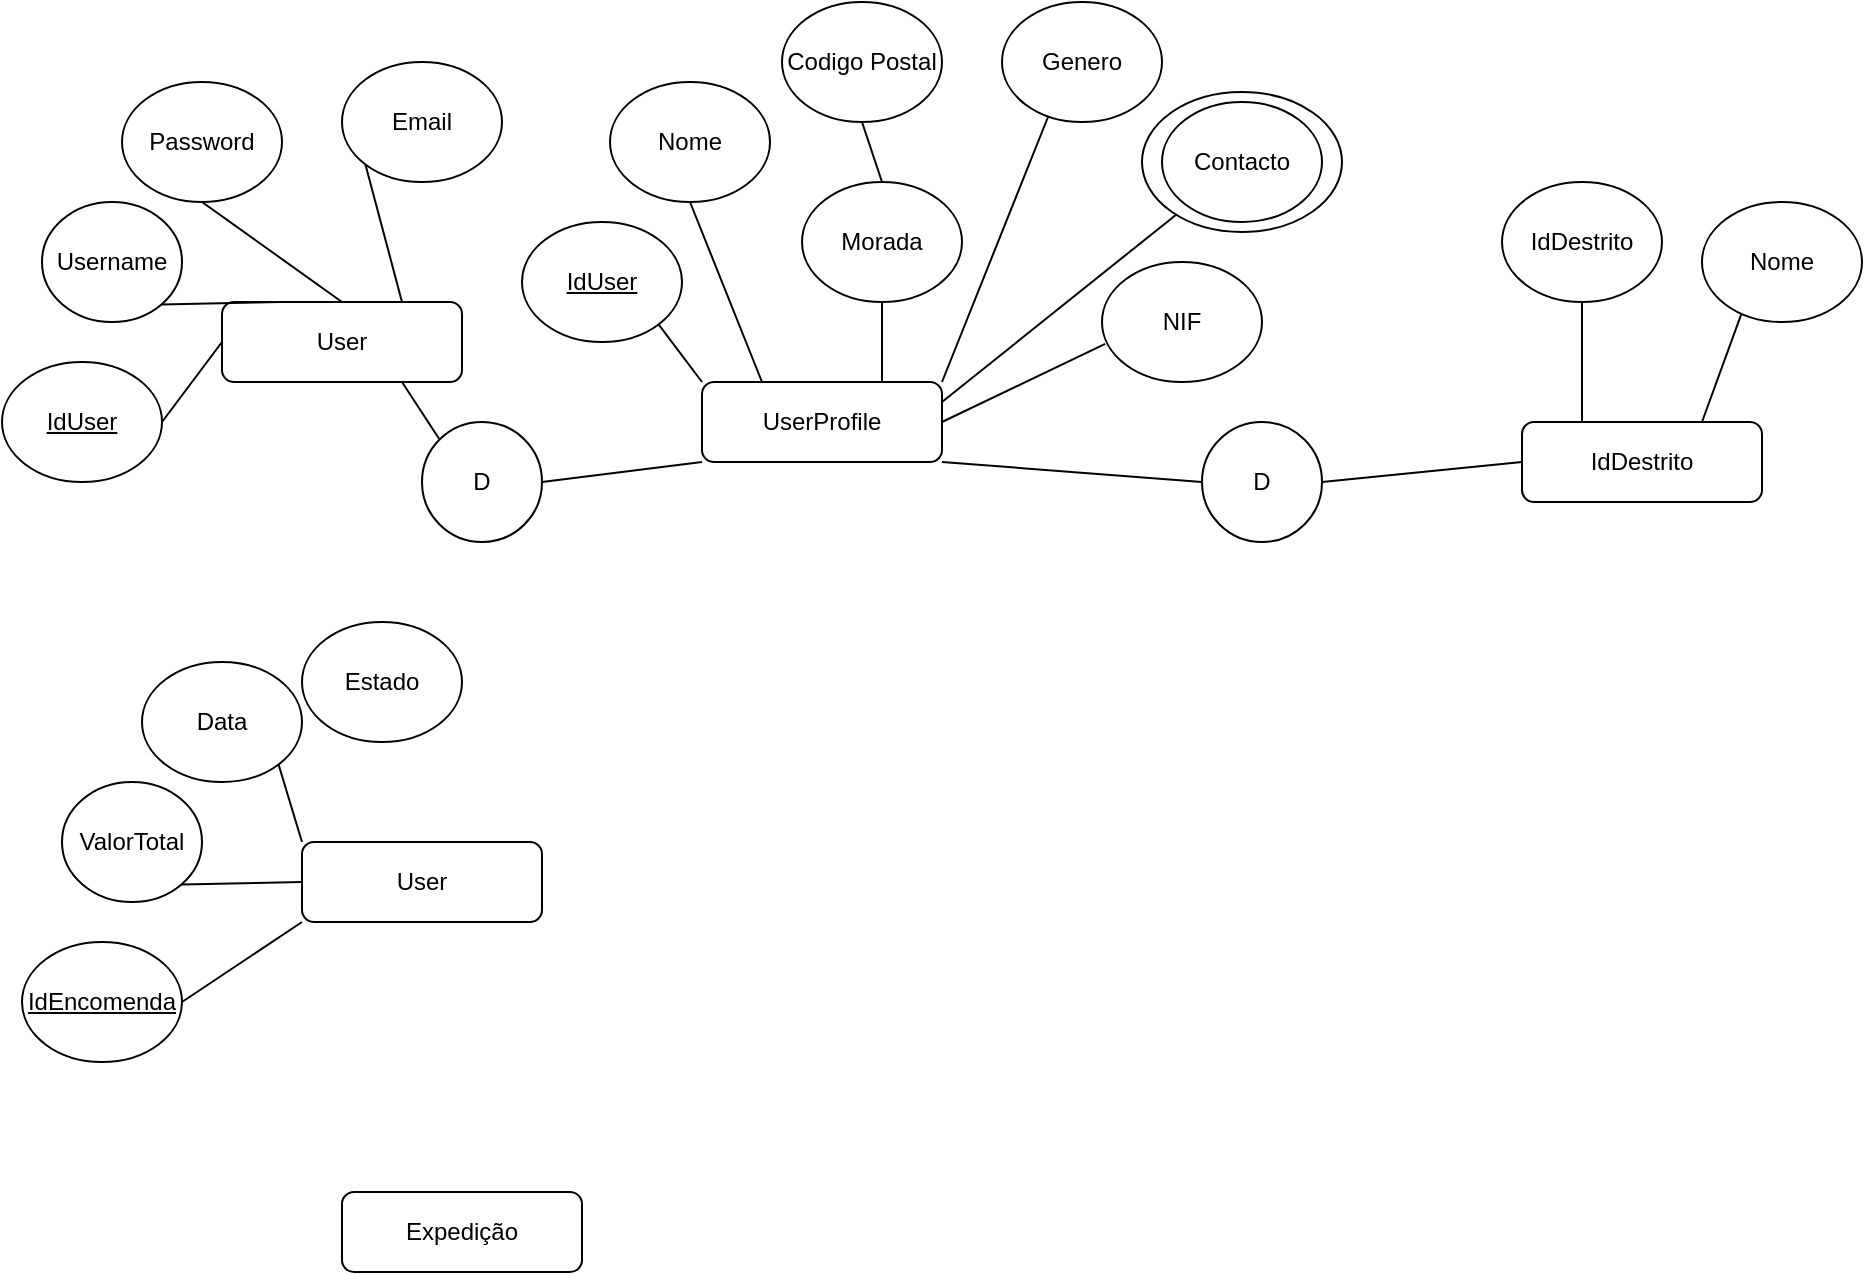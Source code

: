 <mxfile version="20.4.1" type="device"><diagram id="C5RBs43oDa-KdzZeNtuy" name="Page-1"><mxGraphModel dx="997" dy="1740" grid="1" gridSize="10" guides="1" tooltips="1" connect="1" arrows="1" fold="1" page="1" pageScale="1" pageWidth="827" pageHeight="1169" math="0" shadow="0"><root><mxCell id="WIyWlLk6GJQsqaUBKTNV-0"/><mxCell id="WIyWlLk6GJQsqaUBKTNV-1" parent="WIyWlLk6GJQsqaUBKTNV-0"/><mxCell id="a5UELcq_bgvVEZWwusYI-22" style="edgeStyle=none;rounded=0;orthogonalLoop=1;jettySize=auto;html=1;exitX=0.75;exitY=1;exitDx=0;exitDy=0;entryX=0;entryY=0;entryDx=0;entryDy=0;endArrow=none;endFill=0;" edge="1" parent="WIyWlLk6GJQsqaUBKTNV-1" source="WIyWlLk6GJQsqaUBKTNV-3" target="a5UELcq_bgvVEZWwusYI-20"><mxGeometry relative="1" as="geometry"/></mxCell><mxCell id="WIyWlLk6GJQsqaUBKTNV-3" value="User" style="rounded=1;whiteSpace=wrap;html=1;fontSize=12;glass=0;strokeWidth=1;shadow=0;" parent="WIyWlLk6GJQsqaUBKTNV-1" vertex="1"><mxGeometry x="140" y="120" width="120" height="40" as="geometry"/></mxCell><mxCell id="a5UELcq_bgvVEZWwusYI-24" style="edgeStyle=none;rounded=0;orthogonalLoop=1;jettySize=auto;html=1;exitX=1;exitY=1;exitDx=0;exitDy=0;entryX=0;entryY=0.5;entryDx=0;entryDy=0;endArrow=none;endFill=0;" edge="1" parent="WIyWlLk6GJQsqaUBKTNV-1" source="WIyWlLk6GJQsqaUBKTNV-11" target="a5UELcq_bgvVEZWwusYI-21"><mxGeometry relative="1" as="geometry"/></mxCell><mxCell id="a5UELcq_bgvVEZWwusYI-26" style="edgeStyle=none;rounded=0;orthogonalLoop=1;jettySize=auto;html=1;exitX=0;exitY=0;exitDx=0;exitDy=0;entryX=1;entryY=1;entryDx=0;entryDy=0;endArrow=none;endFill=0;" edge="1" parent="WIyWlLk6GJQsqaUBKTNV-1" source="WIyWlLk6GJQsqaUBKTNV-11" target="a5UELcq_bgvVEZWwusYI-10"><mxGeometry relative="1" as="geometry"/></mxCell><mxCell id="a5UELcq_bgvVEZWwusYI-27" style="edgeStyle=none;rounded=0;orthogonalLoop=1;jettySize=auto;html=1;exitX=0.25;exitY=0;exitDx=0;exitDy=0;entryX=0.5;entryY=1;entryDx=0;entryDy=0;endArrow=none;endFill=0;" edge="1" parent="WIyWlLk6GJQsqaUBKTNV-1" source="WIyWlLk6GJQsqaUBKTNV-11" target="a5UELcq_bgvVEZWwusYI-9"><mxGeometry relative="1" as="geometry"/></mxCell><mxCell id="a5UELcq_bgvVEZWwusYI-28" style="edgeStyle=none;rounded=0;orthogonalLoop=1;jettySize=auto;html=1;exitX=0.75;exitY=0;exitDx=0;exitDy=0;entryX=0.5;entryY=1;entryDx=0;entryDy=0;endArrow=none;endFill=0;" edge="1" parent="WIyWlLk6GJQsqaUBKTNV-1" source="WIyWlLk6GJQsqaUBKTNV-11" target="a5UELcq_bgvVEZWwusYI-11"><mxGeometry relative="1" as="geometry"/></mxCell><mxCell id="a5UELcq_bgvVEZWwusYI-30" style="edgeStyle=none;rounded=0;orthogonalLoop=1;jettySize=auto;html=1;exitX=1;exitY=0;exitDx=0;exitDy=0;entryX=0.29;entryY=0.95;entryDx=0;entryDy=0;entryPerimeter=0;endArrow=none;endFill=0;" edge="1" parent="WIyWlLk6GJQsqaUBKTNV-1" source="WIyWlLk6GJQsqaUBKTNV-11" target="a5UELcq_bgvVEZWwusYI-13"><mxGeometry relative="1" as="geometry"/></mxCell><mxCell id="a5UELcq_bgvVEZWwusYI-31" style="edgeStyle=none;rounded=0;orthogonalLoop=1;jettySize=auto;html=1;exitX=1;exitY=0.25;exitDx=0;exitDy=0;endArrow=none;endFill=0;" edge="1" parent="WIyWlLk6GJQsqaUBKTNV-1" source="WIyWlLk6GJQsqaUBKTNV-11" target="a5UELcq_bgvVEZWwusYI-16"><mxGeometry relative="1" as="geometry"/></mxCell><mxCell id="a5UELcq_bgvVEZWwusYI-32" style="edgeStyle=none;rounded=0;orthogonalLoop=1;jettySize=auto;html=1;exitX=1;exitY=0.5;exitDx=0;exitDy=0;entryX=0.02;entryY=0.683;entryDx=0;entryDy=0;entryPerimeter=0;endArrow=none;endFill=0;" edge="1" parent="WIyWlLk6GJQsqaUBKTNV-1" source="WIyWlLk6GJQsqaUBKTNV-11" target="a5UELcq_bgvVEZWwusYI-14"><mxGeometry relative="1" as="geometry"/></mxCell><mxCell id="WIyWlLk6GJQsqaUBKTNV-11" value="UserProfile" style="rounded=1;whiteSpace=wrap;html=1;fontSize=12;glass=0;strokeWidth=1;shadow=0;" parent="WIyWlLk6GJQsqaUBKTNV-1" vertex="1"><mxGeometry x="380" y="160" width="120" height="40" as="geometry"/></mxCell><mxCell id="a5UELcq_bgvVEZWwusYI-5" style="edgeStyle=none;rounded=0;orthogonalLoop=1;jettySize=auto;html=1;exitX=1;exitY=0.5;exitDx=0;exitDy=0;entryX=0;entryY=0.5;entryDx=0;entryDy=0;endArrow=none;endFill=0;" edge="1" parent="WIyWlLk6GJQsqaUBKTNV-1" source="a5UELcq_bgvVEZWwusYI-0" target="WIyWlLk6GJQsqaUBKTNV-3"><mxGeometry relative="1" as="geometry"/></mxCell><mxCell id="a5UELcq_bgvVEZWwusYI-0" value="&lt;u&gt;IdUser&lt;/u&gt;" style="ellipse;whiteSpace=wrap;html=1;" vertex="1" parent="WIyWlLk6GJQsqaUBKTNV-1"><mxGeometry x="30" y="150" width="80" height="60" as="geometry"/></mxCell><mxCell id="a5UELcq_bgvVEZWwusYI-7" style="edgeStyle=none;rounded=0;orthogonalLoop=1;jettySize=auto;html=1;exitX=0.5;exitY=1;exitDx=0;exitDy=0;entryX=0.5;entryY=0;entryDx=0;entryDy=0;endArrow=none;endFill=0;" edge="1" parent="WIyWlLk6GJQsqaUBKTNV-1" source="a5UELcq_bgvVEZWwusYI-1" target="WIyWlLk6GJQsqaUBKTNV-3"><mxGeometry relative="1" as="geometry"/></mxCell><mxCell id="a5UELcq_bgvVEZWwusYI-1" value="Password" style="ellipse;whiteSpace=wrap;html=1;" vertex="1" parent="WIyWlLk6GJQsqaUBKTNV-1"><mxGeometry x="90" y="10" width="80" height="60" as="geometry"/></mxCell><mxCell id="a5UELcq_bgvVEZWwusYI-8" style="edgeStyle=none;rounded=0;orthogonalLoop=1;jettySize=auto;html=1;exitX=0;exitY=1;exitDx=0;exitDy=0;entryX=0.75;entryY=0;entryDx=0;entryDy=0;endArrow=none;endFill=0;" edge="1" parent="WIyWlLk6GJQsqaUBKTNV-1" source="a5UELcq_bgvVEZWwusYI-2" target="WIyWlLk6GJQsqaUBKTNV-3"><mxGeometry relative="1" as="geometry"/></mxCell><mxCell id="a5UELcq_bgvVEZWwusYI-2" value="Email" style="ellipse;whiteSpace=wrap;html=1;" vertex="1" parent="WIyWlLk6GJQsqaUBKTNV-1"><mxGeometry x="200" width="80" height="60" as="geometry"/></mxCell><mxCell id="a5UELcq_bgvVEZWwusYI-6" style="edgeStyle=none;rounded=0;orthogonalLoop=1;jettySize=auto;html=1;exitX=1;exitY=1;exitDx=0;exitDy=0;entryX=0.25;entryY=0;entryDx=0;entryDy=0;endArrow=none;endFill=0;" edge="1" parent="WIyWlLk6GJQsqaUBKTNV-1" source="a5UELcq_bgvVEZWwusYI-4" target="WIyWlLk6GJQsqaUBKTNV-3"><mxGeometry relative="1" as="geometry"/></mxCell><mxCell id="a5UELcq_bgvVEZWwusYI-4" value="Username" style="ellipse;whiteSpace=wrap;html=1;" vertex="1" parent="WIyWlLk6GJQsqaUBKTNV-1"><mxGeometry x="50" y="70" width="70" height="60" as="geometry"/></mxCell><mxCell id="a5UELcq_bgvVEZWwusYI-9" value="Nome" style="ellipse;whiteSpace=wrap;html=1;" vertex="1" parent="WIyWlLk6GJQsqaUBKTNV-1"><mxGeometry x="334" y="10" width="80" height="60" as="geometry"/></mxCell><mxCell id="a5UELcq_bgvVEZWwusYI-10" value="&lt;u&gt;IdUser&lt;/u&gt;" style="ellipse;whiteSpace=wrap;html=1;" vertex="1" parent="WIyWlLk6GJQsqaUBKTNV-1"><mxGeometry x="290" y="80" width="80" height="60" as="geometry"/></mxCell><mxCell id="a5UELcq_bgvVEZWwusYI-29" style="edgeStyle=none;rounded=0;orthogonalLoop=1;jettySize=auto;html=1;exitX=0.5;exitY=0;exitDx=0;exitDy=0;entryX=0.5;entryY=1;entryDx=0;entryDy=0;endArrow=none;endFill=0;" edge="1" parent="WIyWlLk6GJQsqaUBKTNV-1" source="a5UELcq_bgvVEZWwusYI-11" target="a5UELcq_bgvVEZWwusYI-12"><mxGeometry relative="1" as="geometry"/></mxCell><mxCell id="a5UELcq_bgvVEZWwusYI-11" value="Morada" style="ellipse;whiteSpace=wrap;html=1;" vertex="1" parent="WIyWlLk6GJQsqaUBKTNV-1"><mxGeometry x="430" y="60" width="80" height="60" as="geometry"/></mxCell><mxCell id="a5UELcq_bgvVEZWwusYI-12" value="Codigo Postal" style="ellipse;whiteSpace=wrap;html=1;" vertex="1" parent="WIyWlLk6GJQsqaUBKTNV-1"><mxGeometry x="420" y="-30" width="80" height="60" as="geometry"/></mxCell><mxCell id="a5UELcq_bgvVEZWwusYI-13" value="Genero" style="ellipse;whiteSpace=wrap;html=1;" vertex="1" parent="WIyWlLk6GJQsqaUBKTNV-1"><mxGeometry x="530" y="-30" width="80" height="60" as="geometry"/></mxCell><mxCell id="a5UELcq_bgvVEZWwusYI-14" value="NIF" style="ellipse;whiteSpace=wrap;html=1;" vertex="1" parent="WIyWlLk6GJQsqaUBKTNV-1"><mxGeometry x="580" y="100" width="80" height="60" as="geometry"/></mxCell><mxCell id="a5UELcq_bgvVEZWwusYI-16" value="" style="ellipse;whiteSpace=wrap;html=1;" vertex="1" parent="WIyWlLk6GJQsqaUBKTNV-1"><mxGeometry x="600" y="15" width="100" height="70" as="geometry"/></mxCell><mxCell id="a5UELcq_bgvVEZWwusYI-15" value="Contacto" style="ellipse;whiteSpace=wrap;html=1;" vertex="1" parent="WIyWlLk6GJQsqaUBKTNV-1"><mxGeometry x="610" y="20" width="80" height="60" as="geometry"/></mxCell><mxCell id="a5UELcq_bgvVEZWwusYI-33" style="edgeStyle=none;rounded=0;orthogonalLoop=1;jettySize=auto;html=1;exitX=0.25;exitY=0;exitDx=0;exitDy=0;entryX=0.5;entryY=1;entryDx=0;entryDy=0;endArrow=none;endFill=0;" edge="1" parent="WIyWlLk6GJQsqaUBKTNV-1" source="a5UELcq_bgvVEZWwusYI-17" target="a5UELcq_bgvVEZWwusYI-19"><mxGeometry relative="1" as="geometry"/></mxCell><mxCell id="a5UELcq_bgvVEZWwusYI-34" style="edgeStyle=none;rounded=0;orthogonalLoop=1;jettySize=auto;html=1;exitX=0.75;exitY=0;exitDx=0;exitDy=0;entryX=0.245;entryY=0.937;entryDx=0;entryDy=0;entryPerimeter=0;endArrow=none;endFill=0;" edge="1" parent="WIyWlLk6GJQsqaUBKTNV-1" source="a5UELcq_bgvVEZWwusYI-17" target="a5UELcq_bgvVEZWwusYI-18"><mxGeometry relative="1" as="geometry"/></mxCell><mxCell id="a5UELcq_bgvVEZWwusYI-17" value="IdDestrito" style="rounded=1;whiteSpace=wrap;html=1;fontSize=12;glass=0;strokeWidth=1;shadow=0;" vertex="1" parent="WIyWlLk6GJQsqaUBKTNV-1"><mxGeometry x="790" y="180" width="120" height="40" as="geometry"/></mxCell><mxCell id="a5UELcq_bgvVEZWwusYI-18" value="Nome" style="ellipse;whiteSpace=wrap;html=1;" vertex="1" parent="WIyWlLk6GJQsqaUBKTNV-1"><mxGeometry x="880" y="70" width="80" height="60" as="geometry"/></mxCell><mxCell id="a5UELcq_bgvVEZWwusYI-19" value="IdDestrito" style="ellipse;whiteSpace=wrap;html=1;" vertex="1" parent="WIyWlLk6GJQsqaUBKTNV-1"><mxGeometry x="780" y="60" width="80" height="60" as="geometry"/></mxCell><mxCell id="a5UELcq_bgvVEZWwusYI-23" style="edgeStyle=none;rounded=0;orthogonalLoop=1;jettySize=auto;html=1;exitX=1;exitY=0.5;exitDx=0;exitDy=0;entryX=0;entryY=1;entryDx=0;entryDy=0;endArrow=none;endFill=0;" edge="1" parent="WIyWlLk6GJQsqaUBKTNV-1" source="a5UELcq_bgvVEZWwusYI-20" target="WIyWlLk6GJQsqaUBKTNV-11"><mxGeometry relative="1" as="geometry"/></mxCell><mxCell id="a5UELcq_bgvVEZWwusYI-20" value="D" style="ellipse;whiteSpace=wrap;html=1;" vertex="1" parent="WIyWlLk6GJQsqaUBKTNV-1"><mxGeometry x="240" y="180" width="60" height="60" as="geometry"/></mxCell><mxCell id="a5UELcq_bgvVEZWwusYI-25" style="edgeStyle=none;rounded=0;orthogonalLoop=1;jettySize=auto;html=1;exitX=1;exitY=0.5;exitDx=0;exitDy=0;entryX=0;entryY=0.5;entryDx=0;entryDy=0;endArrow=none;endFill=0;" edge="1" parent="WIyWlLk6GJQsqaUBKTNV-1" source="a5UELcq_bgvVEZWwusYI-21" target="a5UELcq_bgvVEZWwusYI-17"><mxGeometry relative="1" as="geometry"/></mxCell><mxCell id="a5UELcq_bgvVEZWwusYI-21" value="D" style="ellipse;whiteSpace=wrap;html=1;" vertex="1" parent="WIyWlLk6GJQsqaUBKTNV-1"><mxGeometry x="630" y="180" width="60" height="60" as="geometry"/></mxCell><mxCell id="a5UELcq_bgvVEZWwusYI-36" style="edgeStyle=none;rounded=0;orthogonalLoop=1;jettySize=auto;html=1;exitX=1;exitY=0.5;exitDx=0;exitDy=0;entryX=0;entryY=1;entryDx=0;entryDy=0;endArrow=none;endFill=0;" edge="1" parent="WIyWlLk6GJQsqaUBKTNV-1" source="a5UELcq_bgvVEZWwusYI-37" target="a5UELcq_bgvVEZWwusYI-41"><mxGeometry relative="1" as="geometry"><mxPoint x="150" y="430" as="targetPoint"/></mxGeometry></mxCell><mxCell id="a5UELcq_bgvVEZWwusYI-37" value="&lt;u&gt;IdEncomenda&lt;/u&gt;" style="ellipse;whiteSpace=wrap;html=1;" vertex="1" parent="WIyWlLk6GJQsqaUBKTNV-1"><mxGeometry x="40" y="440" width="80" height="60" as="geometry"/></mxCell><mxCell id="a5UELcq_bgvVEZWwusYI-42" style="edgeStyle=none;rounded=0;orthogonalLoop=1;jettySize=auto;html=1;exitX=1;exitY=1;exitDx=0;exitDy=0;entryX=0;entryY=0;entryDx=0;entryDy=0;endArrow=none;endFill=0;" edge="1" parent="WIyWlLk6GJQsqaUBKTNV-1" source="a5UELcq_bgvVEZWwusYI-38" target="a5UELcq_bgvVEZWwusYI-41"><mxGeometry relative="1" as="geometry"/></mxCell><mxCell id="a5UELcq_bgvVEZWwusYI-38" value="Data" style="ellipse;whiteSpace=wrap;html=1;" vertex="1" parent="WIyWlLk6GJQsqaUBKTNV-1"><mxGeometry x="100" y="300" width="80" height="60" as="geometry"/></mxCell><mxCell id="a5UELcq_bgvVEZWwusYI-39" style="edgeStyle=none;rounded=0;orthogonalLoop=1;jettySize=auto;html=1;exitX=1;exitY=1;exitDx=0;exitDy=0;entryX=0;entryY=0.5;entryDx=0;entryDy=0;endArrow=none;endFill=0;" edge="1" parent="WIyWlLk6GJQsqaUBKTNV-1" source="a5UELcq_bgvVEZWwusYI-40" target="a5UELcq_bgvVEZWwusYI-41"><mxGeometry relative="1" as="geometry"><mxPoint x="180" y="410" as="targetPoint"/></mxGeometry></mxCell><mxCell id="a5UELcq_bgvVEZWwusYI-40" value="ValorTotal" style="ellipse;whiteSpace=wrap;html=1;" vertex="1" parent="WIyWlLk6GJQsqaUBKTNV-1"><mxGeometry x="60" y="360" width="70" height="60" as="geometry"/></mxCell><mxCell id="a5UELcq_bgvVEZWwusYI-41" value="User" style="rounded=1;whiteSpace=wrap;html=1;fontSize=12;glass=0;strokeWidth=1;shadow=0;" vertex="1" parent="WIyWlLk6GJQsqaUBKTNV-1"><mxGeometry x="180" y="390" width="120" height="40" as="geometry"/></mxCell><mxCell id="a5UELcq_bgvVEZWwusYI-43" value="Estado" style="ellipse;whiteSpace=wrap;html=1;" vertex="1" parent="WIyWlLk6GJQsqaUBKTNV-1"><mxGeometry x="180" y="280" width="80" height="60" as="geometry"/></mxCell><mxCell id="a5UELcq_bgvVEZWwusYI-44" value="Expedição" style="rounded=1;whiteSpace=wrap;html=1;fontSize=12;glass=0;strokeWidth=1;shadow=0;" vertex="1" parent="WIyWlLk6GJQsqaUBKTNV-1"><mxGeometry x="200" y="565" width="120" height="40" as="geometry"/></mxCell></root></mxGraphModel></diagram></mxfile>